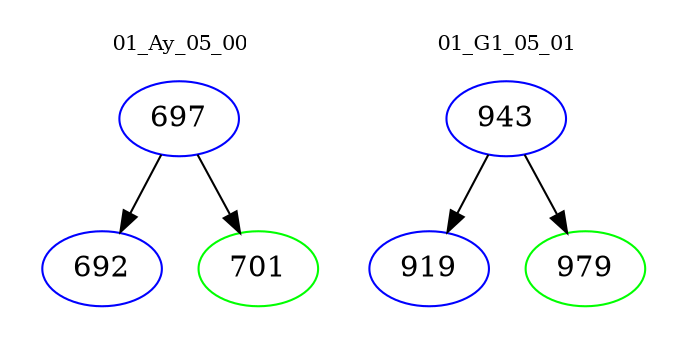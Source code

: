 digraph{
subgraph cluster_0 {
color = white
label = "01_Ay_05_00";
fontsize=10;
T0_697 [label="697", color="blue"]
T0_697 -> T0_692 [color="black"]
T0_692 [label="692", color="blue"]
T0_697 -> T0_701 [color="black"]
T0_701 [label="701", color="green"]
}
subgraph cluster_1 {
color = white
label = "01_G1_05_01";
fontsize=10;
T1_943 [label="943", color="blue"]
T1_943 -> T1_919 [color="black"]
T1_919 [label="919", color="blue"]
T1_943 -> T1_979 [color="black"]
T1_979 [label="979", color="green"]
}
}
